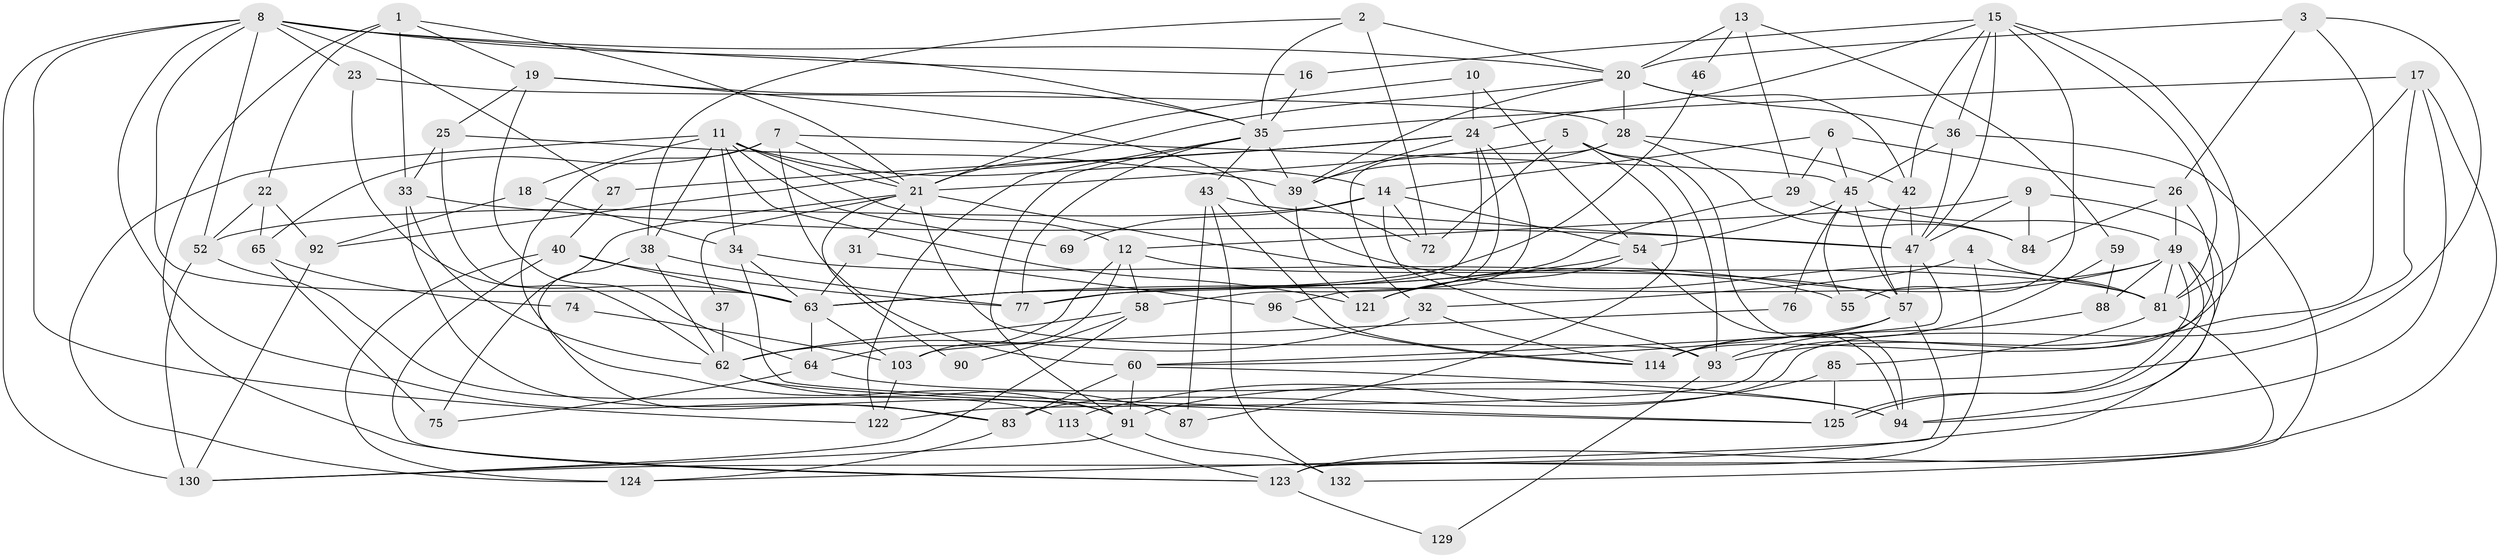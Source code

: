 // Generated by graph-tools (version 1.1) at 2025/52/02/27/25 19:52:07]
// undirected, 85 vertices, 213 edges
graph export_dot {
graph [start="1"]
  node [color=gray90,style=filled];
  1 [super="+82"];
  2 [super="+110"];
  3;
  4;
  5;
  6;
  7 [super="+118"];
  8 [super="+86"];
  9;
  10;
  11 [super="+128"];
  12 [super="+61"];
  13;
  14 [super="+44"];
  15 [super="+105"];
  16;
  17 [super="+73"];
  18;
  19 [super="+41"];
  20 [super="+30"];
  21 [super="+66"];
  22 [super="+67"];
  23 [super="+106"];
  24 [super="+79"];
  25;
  26;
  27;
  28 [super="+104"];
  29;
  31;
  32;
  33 [super="+48"];
  34 [super="+78"];
  35 [super="+102"];
  36 [super="+95"];
  37;
  38;
  39 [super="+108"];
  40 [super="+56"];
  42 [super="+50"];
  43 [super="+71"];
  45 [super="+51"];
  46;
  47;
  49 [super="+89"];
  52 [super="+53"];
  54;
  55;
  57 [super="+99"];
  58 [super="+115"];
  59 [super="+80"];
  60 [super="+120"];
  62 [super="+68"];
  63 [super="+100"];
  64 [super="+70"];
  65 [super="+126"];
  69;
  72;
  74;
  75;
  76;
  77 [super="+98"];
  81 [super="+111"];
  83 [super="+131"];
  84 [super="+107"];
  85;
  87;
  88 [super="+116"];
  90;
  91 [super="+109"];
  92 [super="+117"];
  93 [super="+97"];
  94 [super="+101"];
  96;
  103 [super="+112"];
  113;
  114 [super="+119"];
  121;
  122;
  123 [super="+127"];
  124;
  125;
  129;
  130;
  132;
  1 -- 123;
  1 -- 19;
  1 -- 33;
  1 -- 21;
  1 -- 22;
  2 -- 38;
  2 -- 72;
  2 -- 35;
  2 -- 20;
  3 -- 20;
  3 -- 26;
  3 -- 93;
  3 -- 91;
  4 -- 81;
  4 -- 32;
  4 -- 123;
  5 -- 21;
  5 -- 72;
  5 -- 87;
  5 -- 93;
  5 -- 94;
  6 -- 26;
  6 -- 45;
  6 -- 14;
  6 -- 29;
  7 -- 21;
  7 -- 60;
  7 -- 65;
  7 -- 91;
  7 -- 45;
  8 -- 27;
  8 -- 122;
  8 -- 35;
  8 -- 16;
  8 -- 130;
  8 -- 83;
  8 -- 63;
  8 -- 23;
  8 -- 20;
  8 -- 52;
  9 -- 47;
  9 -- 12;
  9 -- 94;
  9 -- 84;
  10 -- 21;
  10 -- 54;
  10 -- 24;
  11 -- 34;
  11 -- 121;
  11 -- 18;
  11 -- 38;
  11 -- 124;
  11 -- 69;
  11 -- 12;
  11 -- 21;
  11 -- 14;
  12 -- 64;
  12 -- 103;
  12 -- 57;
  12 -- 58;
  13 -- 29;
  13 -- 20;
  13 -- 46;
  13 -- 59;
  14 -- 72;
  14 -- 69;
  14 -- 93;
  14 -- 54;
  14 -- 52;
  15 -- 47;
  15 -- 55;
  15 -- 16;
  15 -- 36;
  15 -- 42;
  15 -- 81;
  15 -- 24;
  15 -- 114;
  16 -- 35;
  17 -- 81;
  17 -- 123;
  17 -- 83;
  17 -- 35;
  17 -- 94;
  18 -- 92;
  18 -- 34;
  19 -- 25;
  19 -- 81;
  19 -- 64;
  19 -- 35;
  20 -- 36;
  20 -- 42;
  20 -- 39;
  20 -- 28;
  20 -- 21;
  21 -- 37;
  21 -- 75;
  21 -- 93;
  21 -- 81;
  21 -- 90;
  21 -- 31;
  22 -- 52;
  22 -- 65;
  22 -- 92;
  23 -- 28;
  23 -- 63;
  24 -- 92 [weight=2];
  24 -- 58;
  24 -- 96;
  24 -- 27;
  24 -- 39;
  24 -- 77;
  25 -- 39;
  25 -- 33;
  25 -- 62;
  26 -- 122;
  26 -- 84;
  26 -- 49;
  27 -- 40;
  28 -- 32;
  28 -- 84;
  28 -- 39;
  28 -- 42;
  29 -- 63;
  29 -- 84;
  31 -- 63;
  31 -- 96;
  32 -- 114;
  32 -- 62;
  33 -- 91;
  33 -- 47;
  33 -- 62;
  34 -- 125;
  34 -- 63;
  34 -- 55;
  35 -- 39;
  35 -- 43;
  35 -- 91;
  35 -- 122;
  35 -- 77;
  36 -- 132;
  36 -- 47;
  36 -- 45;
  37 -- 62;
  38 -- 83;
  38 -- 77;
  38 -- 62;
  39 -- 121;
  39 -- 72;
  40 -- 124;
  40 -- 123;
  40 -- 63;
  40 -- 77;
  42 -- 47;
  42 -- 57;
  43 -- 47;
  43 -- 132;
  43 -- 87;
  43 -- 114;
  45 -- 49;
  45 -- 55;
  45 -- 76;
  45 -- 54;
  45 -- 57;
  46 -- 63;
  47 -- 57;
  47 -- 60;
  49 -- 125;
  49 -- 125;
  49 -- 88 [weight=2];
  49 -- 81;
  49 -- 130;
  49 -- 121;
  49 -- 77;
  52 -- 113;
  52 -- 130;
  54 -- 121;
  54 -- 63;
  54 -- 94;
  57 -- 114;
  57 -- 124;
  57 -- 60;
  58 -- 130;
  58 -- 90;
  58 -- 62;
  59 -- 114;
  59 -- 88;
  60 -- 83;
  60 -- 91;
  60 -- 94;
  62 -- 87;
  62 -- 125;
  63 -- 64;
  63 -- 103;
  64 -- 75;
  64 -- 94;
  65 -- 75;
  65 -- 74;
  74 -- 103;
  76 -- 103;
  81 -- 85;
  81 -- 123;
  83 -- 124;
  85 -- 125;
  85 -- 113;
  88 -- 93;
  91 -- 130;
  91 -- 132;
  92 -- 130;
  93 -- 129;
  96 -- 114;
  103 -- 122;
  113 -- 123;
  123 -- 129;
}

